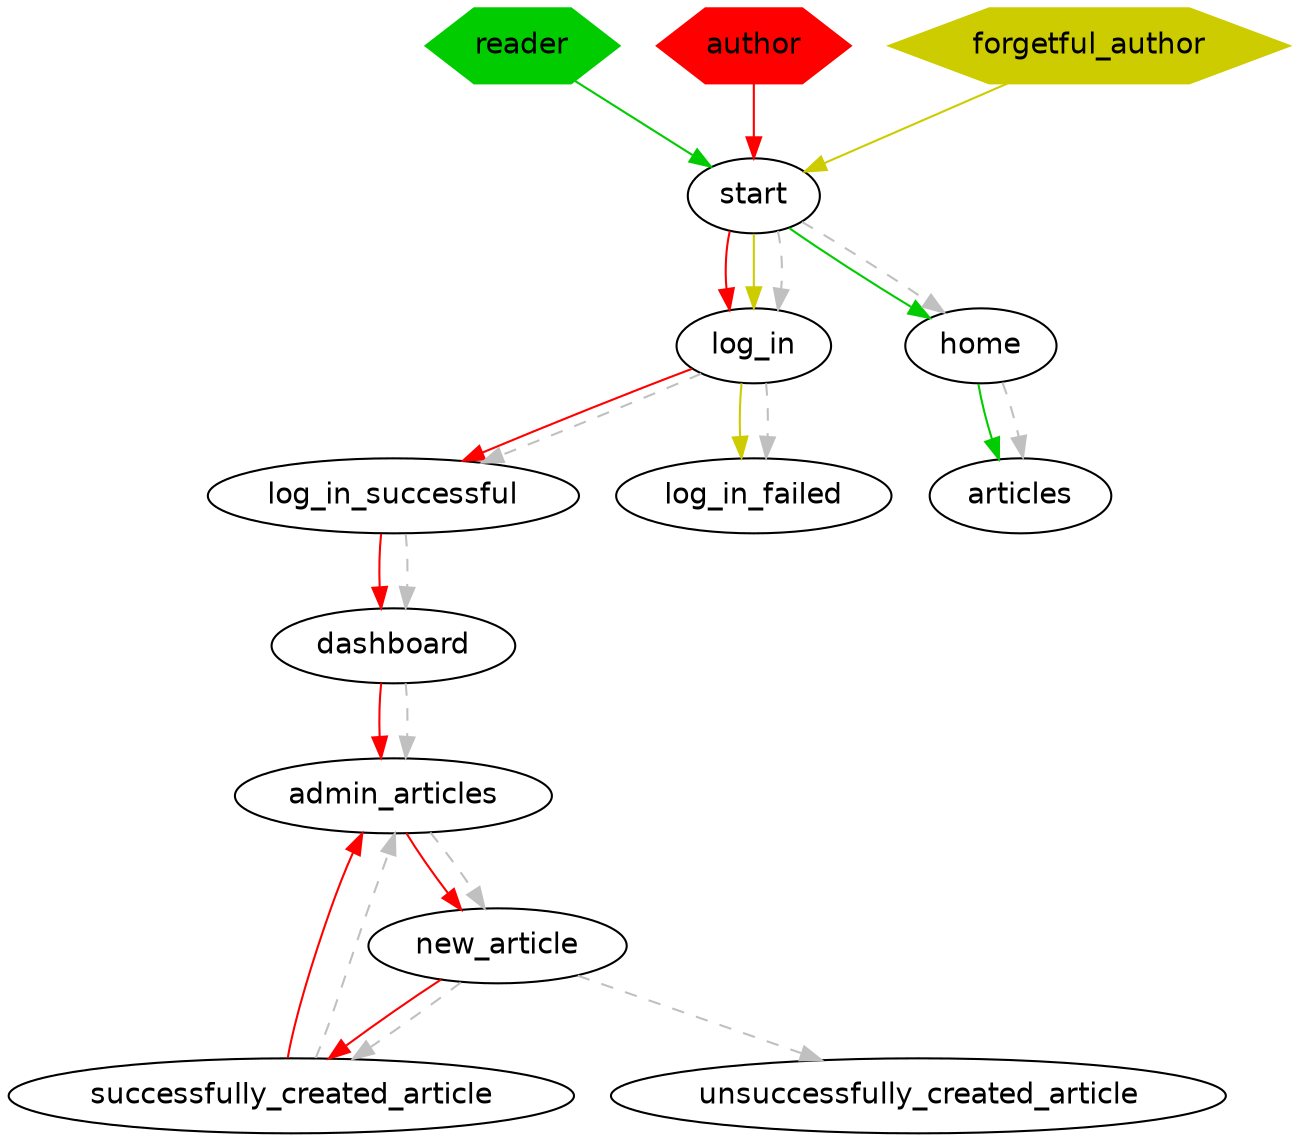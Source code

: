digraph G {
  graph [center=true rankdir=TB]
  node  [fontname=Helvetica]
  { node [shape=hexagon style=filled color="#00cc00"]
    reader
  }
  { node [shape=hexagon style=filled color="#ff0000"]
    author
  }
  { node [shape=hexagon style=filled color="#cccc00"]
    forgetful_author
  }
  { edge [color="#ff0000"]
    author -> start -> log_in -> log_in_successful -> dashboard -> admin_articles -> new_article -> successfully_created_article -> admin_articles
  }
  { edge [color="#00cc00"]
    reader -> start -> home -> articles
  }
  { edge [color="#cccc00"]
    forgetful_author -> start -> log_in -> log_in_failed
  }
  { edge [style=dashed color=grey]
    start -> log_in
      log_in -> {log_in_successful, log_in_failed} 
    log_in_successful-> dashboard -> admin_articles -> new_article 
      new_article -> {successfully_created_article, unsuccessfully_created_article } 
    successfully_created_article -> admin_articles 
  }
  { edge [style=dashed color=grey]
    start -> home -> articles
  }
}
